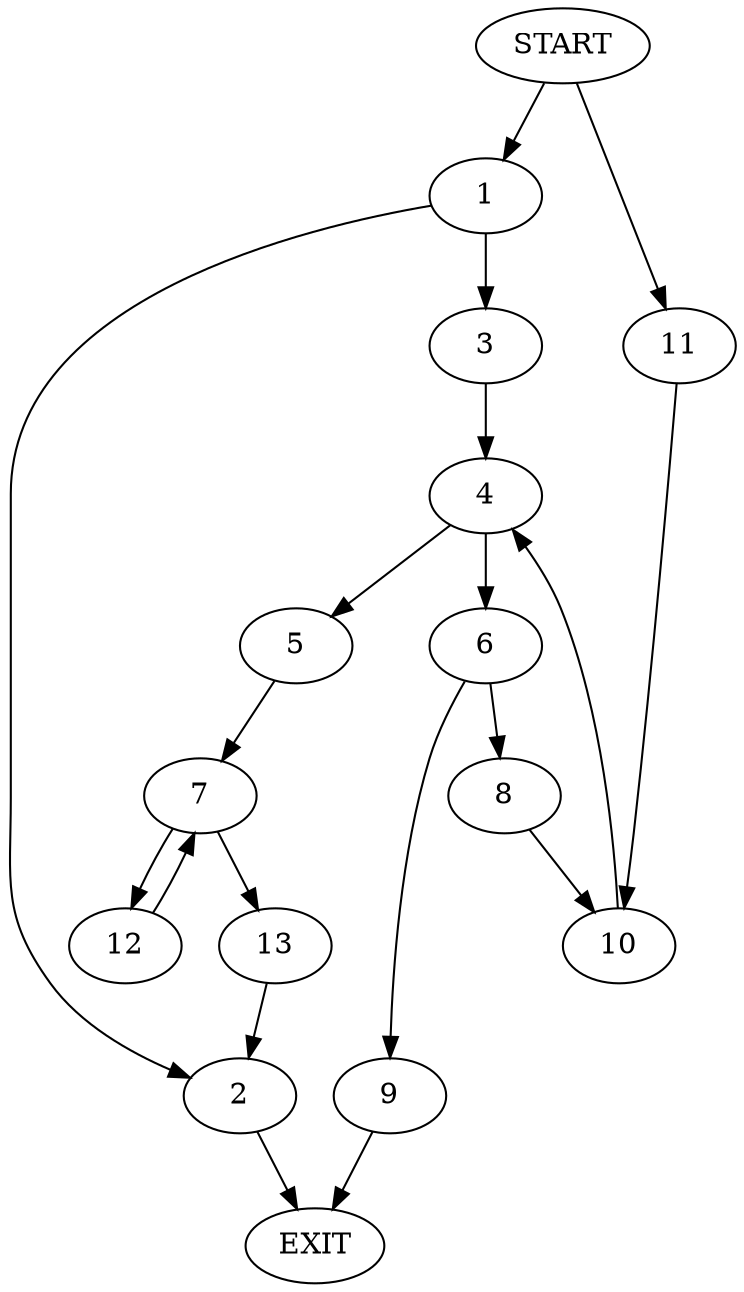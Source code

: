 digraph {
0 [label="START"]
14 [label="EXIT"]
0 -> 1
1 -> 2
1 -> 3
2 -> 14
3 -> 4
4 -> 5
4 -> 6
5 -> 7
6 -> 8
6 -> 9
9 -> 14
8 -> 10
10 -> 4
0 -> 11
11 -> 10
7 -> 12
7 -> 13
13 -> 2
12 -> 7
}
